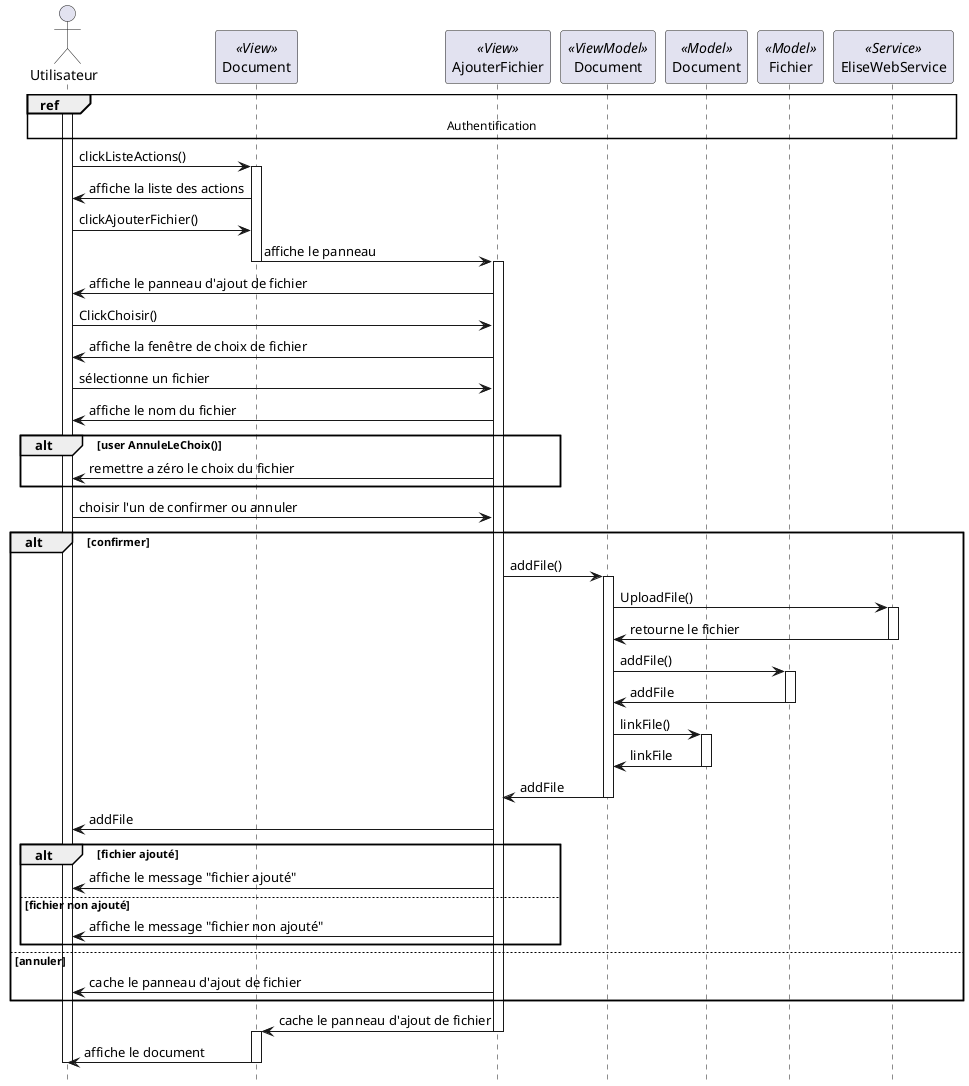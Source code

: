 @startuml sequence_add_file

hide footbox


actor "Utilisateur" as user
participant "Document" as docView << View >>
participant "AjouterFichier" as addFile << View >>
participant "Document" as docVm << ViewModel >>
participant "Document" as docM << Model >>
participant "Fichier" as fileM << Model >>
participant "EliseWebService" as ws << Service >>



ref over user, docView, addFile, docVm, docM, fileM, ws : Authentification
activate user
user -> docView : clickListeActions()
activate docView
docView -> user : affiche la liste des actions
user -> docView : clickAjouterFichier()
docView -> addFile : affiche le panneau
deactivate docView
activate addFile
addFile -> user : affiche le panneau d'ajout de fichier
user -> addFile : ClickChoisir()
addFile -> user : affiche la fenêtre de choix de fichier
user -> addFile : sélectionne un fichier
addFile -> user : affiche le nom du fichier

alt user AnnuleLeChoix()
  addFile -> user : remettre a zéro le choix du fichier
end

user -> addFile : choisir l'un de confirmer ou annuler
alt confirmer
  addFile -> docVm : addFile()
  activate docVm
  docVm -> ws : UploadFile()
  activate ws
  ws -> docVm : retourne le fichier
  deactivate ws
  docVm -> fileM : addFile()
  activate fileM
  fileM -> docVm : addFile
  deactivate fileM
  docVm -> docM : linkFile()
  activate docM
  docM -> docVm : linkFile
  deactivate docM
  docVm -> addFile : addFile
  deactivate docVm
  addFile -> user : addFile
alt fichier ajouté
  addFile -> user : affiche le message "fichier ajouté"
else fichier non ajouté
  addFile -> user : affiche le message "fichier non ajouté"
end
else annuler
  addFile -> user : cache le panneau d'ajout de fichier
end
addFile -> docView : cache le panneau d'ajout de fichier
deactivate addFile
activate docView
docView -> user : affiche le document
deactivate docView
deactivate user